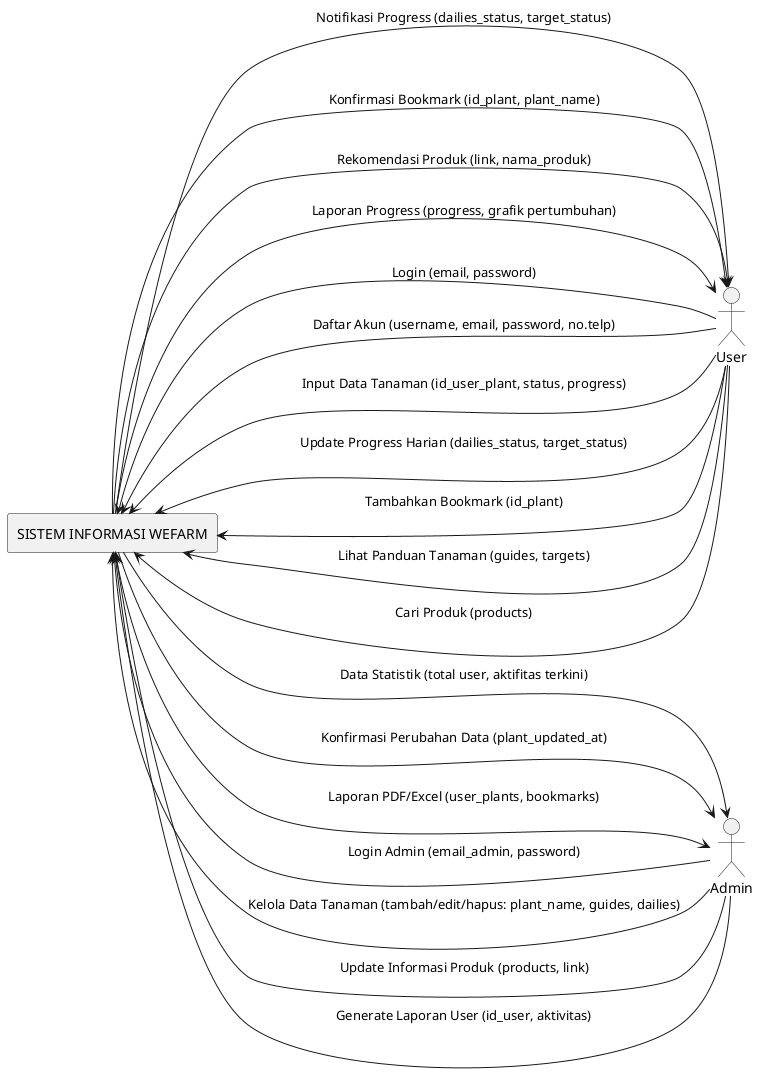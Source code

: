@startuml
left to right direction

actor "User" as user
actor "Admin" as admin
rectangle "SISTEM INFORMASI WEFARM" as sistem {

}

' Aliran data USER -> SISTEM
user --> sistem : "Login (email, password)"
user --> sistem : "Daftar Akun (username, email, password, no.telp)"
user --> sistem : "Input Data Tanaman (id_user_plant, status, progress)"
user --> sistem : "Update Progress Harian (dailies_status, target_status)"
user --> sistem : "Tambahkan Bookmark (id_plant)"
user --> sistem : "Lihat Panduan Tanaman (guides, targets)"
user --> sistem : "Cari Produk (products)"

' Aliran data SISTEM -> USER
sistem --> user : "Notifikasi Progress (dailies_status, target_status)"
sistem --> user : "Konfirmasi Bookmark (id_plant, plant_name)"
sistem --> user : "Rekomendasi Produk (link, nama_produk)"
sistem --> user : "Laporan Progress (progress, grafik pertumbuhan)"

' Aliran data ADMIN -> SISTEM
admin --> sistem : "Login Admin (email_admin, password)"
admin --> sistem : "Kelola Data Tanaman (tambah/edit/hapus: plant_name, guides, dailies)"
admin --> sistem : "Update Informasi Produk (products, link)"
admin --> sistem : "Generate Laporan User (id_user, aktivitas)"

' Aliran data SISTEM -> ADMIN
sistem --> admin : "Data Statistik (total user, aktifitas terkini)"
sistem --> admin : "Konfirmasi Perubahan Data (plant_updated_at)"
sistem --> admin : "Laporan PDF/Excel (user_plants, bookmarks)"

@enduml